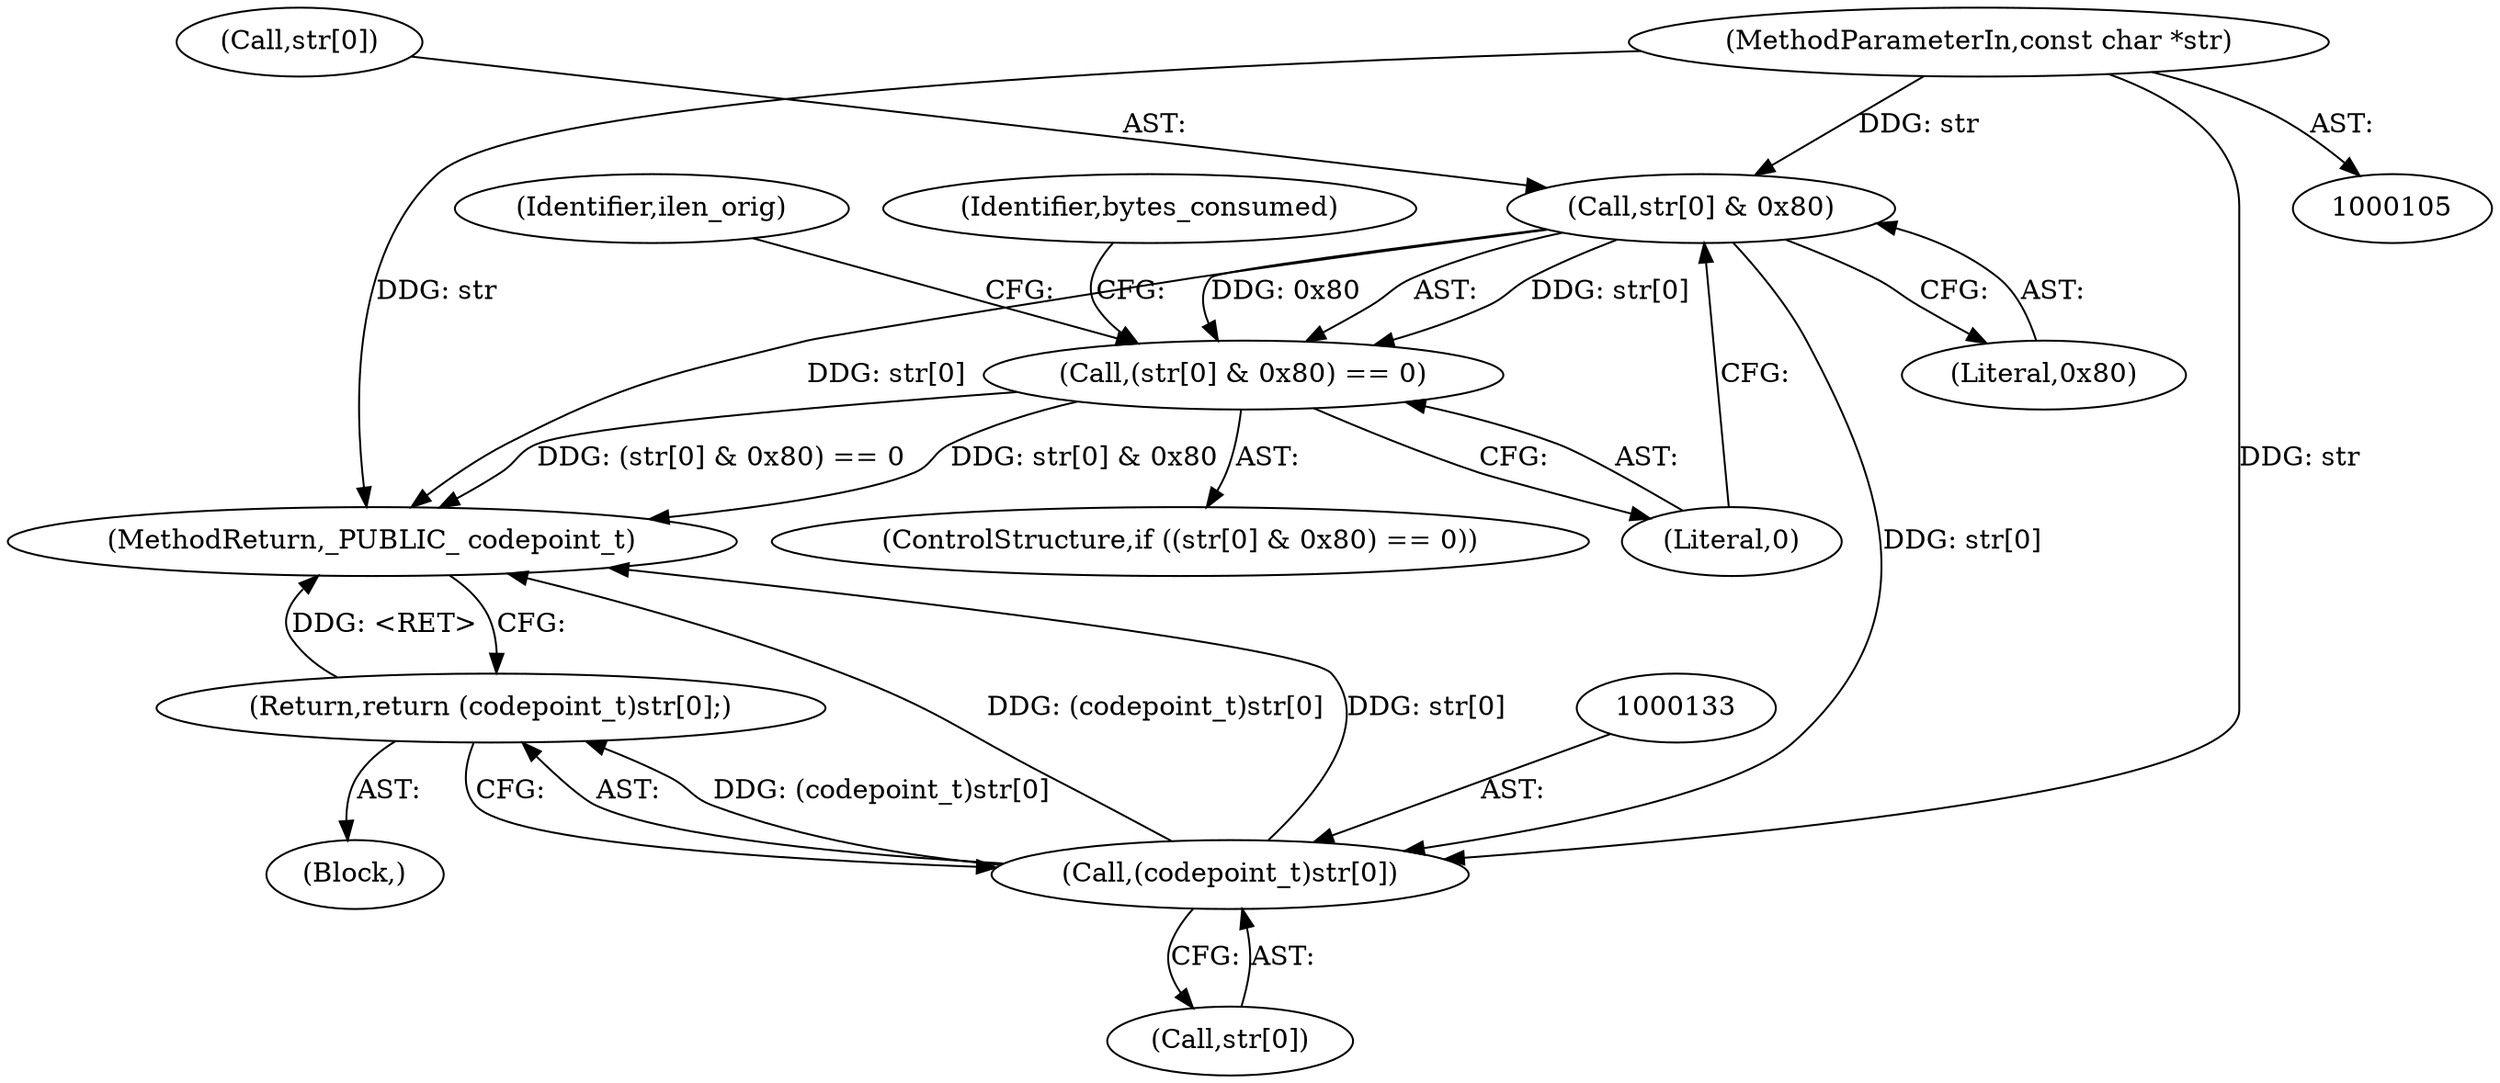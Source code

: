 digraph "0_samba_538d305de91e34a2938f5f219f18bf0e1918763f@pointer" {
"1000107" [label="(MethodParameterIn,const char *str)"];
"1000120" [label="(Call,str[0] & 0x80)"];
"1000119" [label="(Call,(str[0] & 0x80) == 0)"];
"1000132" [label="(Call,(codepoint_t)str[0])"];
"1000131" [label="(Return,return (codepoint_t)str[0];)"];
"1000125" [label="(Literal,0)"];
"1000118" [label="(ControlStructure,if ((str[0] & 0x80) == 0))"];
"1000134" [label="(Call,str[0])"];
"1000129" [label="(Identifier,bytes_consumed)"];
"1000138" [label="(Identifier,ilen_orig)"];
"1000121" [label="(Call,str[0])"];
"1000283" [label="(MethodReturn,_PUBLIC_ codepoint_t)"];
"1000132" [label="(Call,(codepoint_t)str[0])"];
"1000126" [label="(Block,)"];
"1000119" [label="(Call,(str[0] & 0x80) == 0)"];
"1000124" [label="(Literal,0x80)"];
"1000107" [label="(MethodParameterIn,const char *str)"];
"1000131" [label="(Return,return (codepoint_t)str[0];)"];
"1000120" [label="(Call,str[0] & 0x80)"];
"1000107" -> "1000105"  [label="AST: "];
"1000107" -> "1000283"  [label="DDG: str"];
"1000107" -> "1000120"  [label="DDG: str"];
"1000107" -> "1000132"  [label="DDG: str"];
"1000120" -> "1000119"  [label="AST: "];
"1000120" -> "1000124"  [label="CFG: "];
"1000121" -> "1000120"  [label="AST: "];
"1000124" -> "1000120"  [label="AST: "];
"1000125" -> "1000120"  [label="CFG: "];
"1000120" -> "1000283"  [label="DDG: str[0]"];
"1000120" -> "1000119"  [label="DDG: str[0]"];
"1000120" -> "1000119"  [label="DDG: 0x80"];
"1000120" -> "1000132"  [label="DDG: str[0]"];
"1000119" -> "1000118"  [label="AST: "];
"1000119" -> "1000125"  [label="CFG: "];
"1000125" -> "1000119"  [label="AST: "];
"1000129" -> "1000119"  [label="CFG: "];
"1000138" -> "1000119"  [label="CFG: "];
"1000119" -> "1000283"  [label="DDG: str[0] & 0x80"];
"1000119" -> "1000283"  [label="DDG: (str[0] & 0x80) == 0"];
"1000132" -> "1000131"  [label="AST: "];
"1000132" -> "1000134"  [label="CFG: "];
"1000133" -> "1000132"  [label="AST: "];
"1000134" -> "1000132"  [label="AST: "];
"1000131" -> "1000132"  [label="CFG: "];
"1000132" -> "1000283"  [label="DDG: (codepoint_t)str[0]"];
"1000132" -> "1000283"  [label="DDG: str[0]"];
"1000132" -> "1000131"  [label="DDG: (codepoint_t)str[0]"];
"1000131" -> "1000126"  [label="AST: "];
"1000283" -> "1000131"  [label="CFG: "];
"1000131" -> "1000283"  [label="DDG: <RET>"];
}
